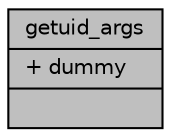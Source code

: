 digraph "getuid_args"
{
 // LATEX_PDF_SIZE
  edge [fontname="Helvetica",fontsize="10",labelfontname="Helvetica",labelfontsize="10"];
  node [fontname="Helvetica",fontsize="10",shape=record];
  Node1 [label="{getuid_args\n|+ dummy\l|}",height=0.2,width=0.4,color="black", fillcolor="grey75", style="filled", fontcolor="black",tooltip=" "];
}
